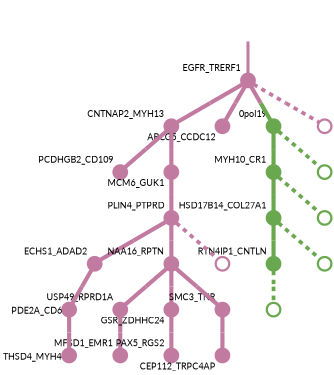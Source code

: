 strict digraph  {
graph[splines=false]; nodesep=0.7; rankdir=TB; ranksep=0.6; forcelabels=true; dpi=600; size=2.5;
0 [color="#c27ba0ff", fillcolor="#c27ba0ff", fixedsize=true, fontname=Lato, fontsize="12pt", height="0.25", label="", penwidth=3, shape=circle, style=filled, xlabel=EGFR_TRERF1];
6 [color="#c27ba0ff", fillcolor="#c27ba0ff", fixedsize=true, fontname=Lato, fontsize="12pt", height="0.25", label="", penwidth=3, shape=circle, style=filled, xlabel=CNTNAP2_MYH13];
11 [color="#c27ba0ff", fillcolor="#c27ba0ff", fixedsize=true, fontname=Lato, fontsize="12pt", height="0.25", label="", penwidth=3, shape=circle, style=filled, xlabel=ABCG5_CCDC12];
19 [color="#6aa84fff", fillcolor="#6aa84fff", fixedsize=true, fontname=Lato, fontsize="12pt", height="0.25", label="", penwidth=3, shape=circle, style=filled, xlabel="0pol19"];
24 [color="#c27ba0ff", fillcolor="#c27ba0ff", fixedsize=true, fontname=Lato, fontsize="12pt", height="0.25", label="", penwidth=3, shape=circle, style=solid, xlabel=""];
1 [color="#6aa84fff", fillcolor="#6aa84fff", fixedsize=true, fontname=Lato, fontsize="12pt", height="0.25", label="", penwidth=3, shape=circle, style=filled, xlabel=MYH10_CR1];
3 [color="#6aa84fff", fillcolor="#6aa84fff", fixedsize=true, fontname=Lato, fontsize="12pt", height="0.25", label="", penwidth=3, shape=circle, style=filled, xlabel=HSD17B14_COL27A1];
21 [color="#6aa84fff", fillcolor="#6aa84fff", fixedsize=true, fontname=Lato, fontsize="12pt", height="0.25", label="", penwidth=3, shape=circle, style=solid, xlabel=""];
15 [color="#6aa84fff", fillcolor="#6aa84fff", fixedsize=true, fontname=Lato, fontsize="12pt", height="0.25", label="", penwidth=3, shape=circle, style=filled, xlabel=RTN4IP1_CNTLN];
22 [color="#6aa84fff", fillcolor="#6aa84fff", fixedsize=true, fontname=Lato, fontsize="12pt", height="0.25", label="", penwidth=3, shape=circle, style=solid, xlabel=""];
4 [color="#c27ba0ff", fillcolor="#c27ba0ff", fixedsize=true, fontname=Lato, fontsize="12pt", height="0.25", label="", penwidth=3, shape=circle, style=filled, xlabel=USP49_RPRD1A];
18 [color="#c27ba0ff", fillcolor="#c27ba0ff", fixedsize=true, fontname=Lato, fontsize="12pt", height="0.25", label="", penwidth=3, shape=circle, style=filled, xlabel=MFSD1_EMR1];
2 [color="#c27ba0ff", fillcolor="#c27ba0ff", fixedsize=true, fontname=Lato, fontsize="12pt", height="0.25", label="", penwidth=3, shape=circle, style=filled, xlabel=PCDHGB2_CD109];
9 [color="#c27ba0ff", fillcolor="#c27ba0ff", fixedsize=true, fontname=Lato, fontsize="12pt", height="0.25", label="", penwidth=3, shape=circle, style=filled, xlabel=MCM6_GUK1];
7 [color="#c27ba0ff", fillcolor="#c27ba0ff", fixedsize=true, fontname=Lato, fontsize="12pt", height="0.25", label="", penwidth=3, shape=circle, style=filled, xlabel=ECHS1_ADAD2];
8 [color="#c27ba0ff", fillcolor="#c27ba0ff", fixedsize=true, fontname=Lato, fontsize="12pt", height="0.25", label="", penwidth=3, shape=circle, style=filled, xlabel=PDE2A_CD6];
16 [color="#c27ba0ff", fillcolor="#c27ba0ff", fixedsize=true, fontname=Lato, fontsize="12pt", height="0.25", label="", penwidth=3, shape=circle, style=filled, xlabel=THSD4_MYH4];
17 [color="#c27ba0ff", fillcolor="#c27ba0ff", fixedsize=true, fontname=Lato, fontsize="12pt", height="0.25", label="", penwidth=3, shape=circle, style=filled, xlabel=PLIN4_PTPRD];
10 [color="#c27ba0ff", fillcolor="#c27ba0ff", fixedsize=true, fontname=Lato, fontsize="12pt", height="0.25", label="", penwidth=3, shape=circle, style=filled, xlabel=NAA16_RPTN];
12 [color="#c27ba0ff", fillcolor="#c27ba0ff", fixedsize=true, fontname=Lato, fontsize="12pt", height="0.25", label="", penwidth=3, shape=circle, style=filled, xlabel=GSR_ZDHHC24];
13 [color="#c27ba0ff", fillcolor="#c27ba0ff", fixedsize=true, fontname=Lato, fontsize="12pt", height="0.25", label="", penwidth=3, shape=circle, style=filled, xlabel=SMC3_TNR];
5 [color="#c27ba0ff", fillcolor="#c27ba0ff", fixedsize=true, fontname=Lato, fontsize="12pt", height="0.25", label="", penwidth=3, shape=circle, style=filled, xlabel=PAX5_RGS2];
14 [color="#c27ba0ff", fillcolor="#c27ba0ff", fixedsize=true, fontname=Lato, fontsize="12pt", height="0.25", label="", penwidth=3, shape=circle, style=filled, xlabel=CEP112_TRPC4AP];
23 [color="#6aa84fff", fillcolor="#6aa84fff", fixedsize=true, fontname=Lato, fontsize="12pt", height="0.25", label="", penwidth=3, shape=circle, style=solid, xlabel=""];
25 [color="#c27ba0ff", fillcolor="#c27ba0ff", fixedsize=true, fontname=Lato, fontsize="12pt", height="0.25", label="", penwidth=3, shape=circle, style=solid, xlabel=""];
20 [color="#6aa84fff", fillcolor="#6aa84fff", fixedsize=true, fontname=Lato, fontsize="12pt", height="0.25", label="", penwidth=3, shape=circle, style=solid, xlabel=""];
normal [label="", penwidth=3, style=invis, xlabel=EGFR_TRERF1];
0 -> 6  [arrowsize=0, color="#c27ba0ff;0.5:#c27ba0ff", minlen="1.0", penwidth="5.5", style=solid];
0 -> 11  [arrowsize=0, color="#c27ba0ff;0.5:#c27ba0ff", minlen="1.0", penwidth="5.5", style=solid];
0 -> 19  [arrowsize=0, color="#c27ba0ff;0.5:#6aa84fff", minlen="1.0649350881576538", penwidth="5.5", style=solid];
0 -> 24  [arrowsize=0, color="#c27ba0ff;0.5:#c27ba0ff", minlen="1.0649350881576538", penwidth=5, style=dashed];
6 -> 2  [arrowsize=0, color="#c27ba0ff;0.5:#c27ba0ff", minlen="1.701298713684082", penwidth="5.5", style=solid];
6 -> 9  [arrowsize=0, color="#c27ba0ff;0.5:#c27ba0ff", minlen="1.4415584802627563", penwidth="5.5", style=solid];
19 -> 1  [arrowsize=0, color="#6aa84fff;0.5:#6aa84fff", minlen="1.0", penwidth="5.5", style=solid];
19 -> 20  [arrowsize=0, color="#6aa84fff;0.5:#6aa84fff", minlen="1.0649350881576538", penwidth=5, style=dashed];
1 -> 3  [arrowsize=0, color="#6aa84fff;0.5:#6aa84fff", minlen="1.0", penwidth="5.5", style=solid];
1 -> 21  [arrowsize=0, color="#6aa84fff;0.5:#6aa84fff", minlen="1.0649350881576538", penwidth=5, style=dashed];
3 -> 15  [arrowsize=0, color="#6aa84fff;0.5:#6aa84fff", minlen="1.1818182468414307", penwidth="5.5", style=solid];
3 -> 22  [arrowsize=0, color="#6aa84fff;0.5:#6aa84fff", minlen="1.0649350881576538", penwidth=5, style=dashed];
15 -> 23  [arrowsize=0, color="#6aa84fff;0.5:#6aa84fff", minlen="1.0649350881576538", penwidth=5, style=dashed];
4 -> 18  [arrowsize=0, color="#c27ba0ff;0.5:#c27ba0ff", minlen="1.1298701763153076", penwidth="5.5", style=solid];
9 -> 17  [arrowsize=0, color="#c27ba0ff;0.5:#c27ba0ff", minlen="1.1298701763153076", penwidth="5.5", style=solid];
7 -> 8  [arrowsize=0, color="#c27ba0ff;0.5:#c27ba0ff", minlen="1.4415584802627563", penwidth="5.5", style=solid];
8 -> 16  [arrowsize=0, color="#c27ba0ff;0.5:#c27ba0ff", minlen="1.1298701763153076", penwidth="5.5", style=solid];
17 -> 7  [arrowsize=0, color="#c27ba0ff;0.5:#c27ba0ff", minlen="1.4675325155258179", penwidth="5.5", style=solid];
17 -> 10  [arrowsize=0, color="#c27ba0ff;0.5:#c27ba0ff", minlen="1.4155844449996948", penwidth="5.5", style=solid];
17 -> 25  [arrowsize=0, color="#c27ba0ff;0.5:#c27ba0ff", minlen="1.0649350881576538", penwidth=5, style=dashed];
10 -> 4  [arrowsize=0, color="#c27ba0ff;0.5:#c27ba0ff", minlen="1.649350643157959", penwidth="5.5", style=solid];
10 -> 12  [arrowsize=0, color="#c27ba0ff;0.5:#c27ba0ff", minlen="1.3636363744735718", penwidth="5.5", style=solid];
10 -> 13  [arrowsize=0, color="#c27ba0ff;0.5:#c27ba0ff", minlen="1.3116883039474487", penwidth="5.5", style=solid];
12 -> 5  [arrowsize=0, color="#c27ba0ff;0.5:#c27ba0ff", minlen="1.5194804668426514", penwidth="5.5", style=solid];
13 -> 14  [arrowsize=0, color="#c27ba0ff;0.5:#c27ba0ff", minlen="1.2337661981582642", penwidth="5.5", style=solid];
normal -> 0  [arrowsize=0, color="#c27ba0ff", label="", penwidth=4, style=solid];
}
